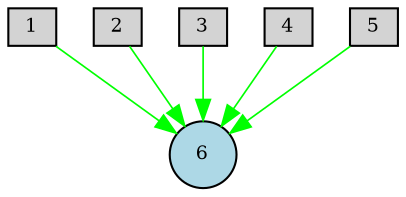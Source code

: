 digraph {
	node [fontsize=9 height=0.2 shape=circle width=0.2]
	1 [fillcolor=lightgray shape=box style=filled]
	2 [fillcolor=lightgray shape=box style=filled]
	3 [fillcolor=lightgray shape=box style=filled]
	4 [fillcolor=lightgray shape=box style=filled]
	5 [fillcolor=lightgray shape=box style=filled]
	6 [fillcolor=lightblue style=filled]
	1 -> 6 [color=green penwidth=0.8 style=solid]
	2 -> 6 [color=green penwidth=0.8 style=solid]
	3 -> 6 [color=green penwidth=0.8 style=solid]
	4 -> 6 [color=green penwidth=0.8 style=solid]
	5 -> 6 [color=green penwidth=0.8 style=solid]
}
